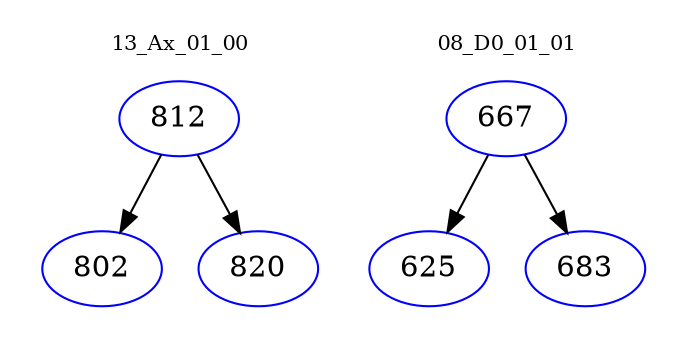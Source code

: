 digraph{
subgraph cluster_0 {
color = white
label = "13_Ax_01_00";
fontsize=10;
T0_812 [label="812", color="blue"]
T0_812 -> T0_802 [color="black"]
T0_802 [label="802", color="blue"]
T0_812 -> T0_820 [color="black"]
T0_820 [label="820", color="blue"]
}
subgraph cluster_1 {
color = white
label = "08_D0_01_01";
fontsize=10;
T1_667 [label="667", color="blue"]
T1_667 -> T1_625 [color="black"]
T1_625 [label="625", color="blue"]
T1_667 -> T1_683 [color="black"]
T1_683 [label="683", color="blue"]
}
}
